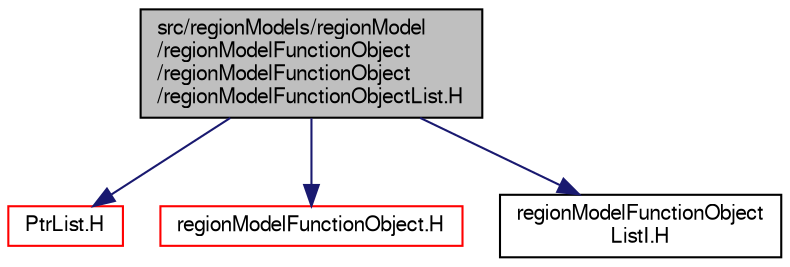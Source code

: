 digraph "src/regionModels/regionModel/regionModelFunctionObject/regionModelFunctionObject/regionModelFunctionObjectList.H"
{
  bgcolor="transparent";
  edge [fontname="FreeSans",fontsize="10",labelfontname="FreeSans",labelfontsize="10"];
  node [fontname="FreeSans",fontsize="10",shape=record];
  Node0 [label="src/regionModels/regionModel\l/regionModelFunctionObject\l/regionModelFunctionObject\l/regionModelFunctionObjectList.H",height=0.2,width=0.4,color="black", fillcolor="grey75", style="filled", fontcolor="black"];
  Node0 -> Node1 [color="midnightblue",fontsize="10",style="solid",fontname="FreeSans"];
  Node1 [label="PtrList.H",height=0.2,width=0.4,color="red",URL="$a08717.html"];
  Node0 -> Node53 [color="midnightblue",fontsize="10",style="solid",fontname="FreeSans"];
  Node53 [label="regionModelFunctionObject.H",height=0.2,width=0.4,color="red",URL="$a14108.html"];
  Node0 -> Node90 [color="midnightblue",fontsize="10",style="solid",fontname="FreeSans"];
  Node90 [label="regionModelFunctionObject\lListI.H",height=0.2,width=0.4,color="black",URL="$a14117.html"];
}
